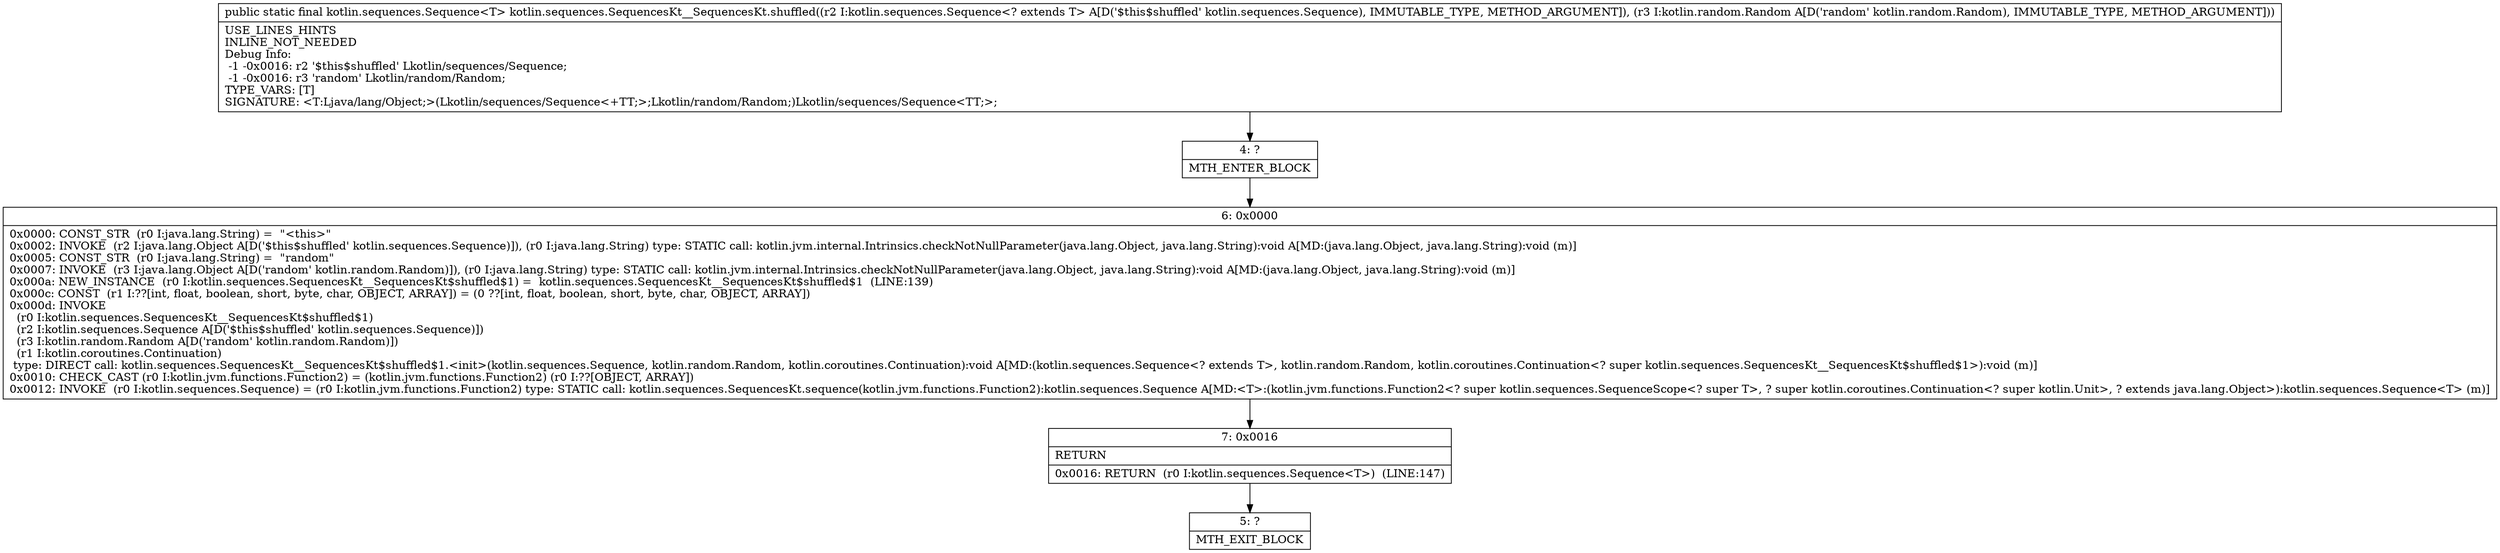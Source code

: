 digraph "CFG forkotlin.sequences.SequencesKt__SequencesKt.shuffled(Lkotlin\/sequences\/Sequence;Lkotlin\/random\/Random;)Lkotlin\/sequences\/Sequence;" {
Node_4 [shape=record,label="{4\:\ ?|MTH_ENTER_BLOCK\l}"];
Node_6 [shape=record,label="{6\:\ 0x0000|0x0000: CONST_STR  (r0 I:java.lang.String) =  \"\<this\>\" \l0x0002: INVOKE  (r2 I:java.lang.Object A[D('$this$shuffled' kotlin.sequences.Sequence)]), (r0 I:java.lang.String) type: STATIC call: kotlin.jvm.internal.Intrinsics.checkNotNullParameter(java.lang.Object, java.lang.String):void A[MD:(java.lang.Object, java.lang.String):void (m)]\l0x0005: CONST_STR  (r0 I:java.lang.String) =  \"random\" \l0x0007: INVOKE  (r3 I:java.lang.Object A[D('random' kotlin.random.Random)]), (r0 I:java.lang.String) type: STATIC call: kotlin.jvm.internal.Intrinsics.checkNotNullParameter(java.lang.Object, java.lang.String):void A[MD:(java.lang.Object, java.lang.String):void (m)]\l0x000a: NEW_INSTANCE  (r0 I:kotlin.sequences.SequencesKt__SequencesKt$shuffled$1) =  kotlin.sequences.SequencesKt__SequencesKt$shuffled$1  (LINE:139)\l0x000c: CONST  (r1 I:??[int, float, boolean, short, byte, char, OBJECT, ARRAY]) = (0 ??[int, float, boolean, short, byte, char, OBJECT, ARRAY]) \l0x000d: INVOKE  \l  (r0 I:kotlin.sequences.SequencesKt__SequencesKt$shuffled$1)\l  (r2 I:kotlin.sequences.Sequence A[D('$this$shuffled' kotlin.sequences.Sequence)])\l  (r3 I:kotlin.random.Random A[D('random' kotlin.random.Random)])\l  (r1 I:kotlin.coroutines.Continuation)\l type: DIRECT call: kotlin.sequences.SequencesKt__SequencesKt$shuffled$1.\<init\>(kotlin.sequences.Sequence, kotlin.random.Random, kotlin.coroutines.Continuation):void A[MD:(kotlin.sequences.Sequence\<? extends T\>, kotlin.random.Random, kotlin.coroutines.Continuation\<? super kotlin.sequences.SequencesKt__SequencesKt$shuffled$1\>):void (m)]\l0x0010: CHECK_CAST (r0 I:kotlin.jvm.functions.Function2) = (kotlin.jvm.functions.Function2) (r0 I:??[OBJECT, ARRAY]) \l0x0012: INVOKE  (r0 I:kotlin.sequences.Sequence) = (r0 I:kotlin.jvm.functions.Function2) type: STATIC call: kotlin.sequences.SequencesKt.sequence(kotlin.jvm.functions.Function2):kotlin.sequences.Sequence A[MD:\<T\>:(kotlin.jvm.functions.Function2\<? super kotlin.sequences.SequenceScope\<? super T\>, ? super kotlin.coroutines.Continuation\<? super kotlin.Unit\>, ? extends java.lang.Object\>):kotlin.sequences.Sequence\<T\> (m)]\l}"];
Node_7 [shape=record,label="{7\:\ 0x0016|RETURN\l|0x0016: RETURN  (r0 I:kotlin.sequences.Sequence\<T\>)  (LINE:147)\l}"];
Node_5 [shape=record,label="{5\:\ ?|MTH_EXIT_BLOCK\l}"];
MethodNode[shape=record,label="{public static final kotlin.sequences.Sequence\<T\> kotlin.sequences.SequencesKt__SequencesKt.shuffled((r2 I:kotlin.sequences.Sequence\<? extends T\> A[D('$this$shuffled' kotlin.sequences.Sequence), IMMUTABLE_TYPE, METHOD_ARGUMENT]), (r3 I:kotlin.random.Random A[D('random' kotlin.random.Random), IMMUTABLE_TYPE, METHOD_ARGUMENT]))  | USE_LINES_HINTS\lINLINE_NOT_NEEDED\lDebug Info:\l  \-1 \-0x0016: r2 '$this$shuffled' Lkotlin\/sequences\/Sequence;\l  \-1 \-0x0016: r3 'random' Lkotlin\/random\/Random;\lTYPE_VARS: [T]\lSIGNATURE: \<T:Ljava\/lang\/Object;\>(Lkotlin\/sequences\/Sequence\<+TT;\>;Lkotlin\/random\/Random;)Lkotlin\/sequences\/Sequence\<TT;\>;\l}"];
MethodNode -> Node_4;Node_4 -> Node_6;
Node_6 -> Node_7;
Node_7 -> Node_5;
}

